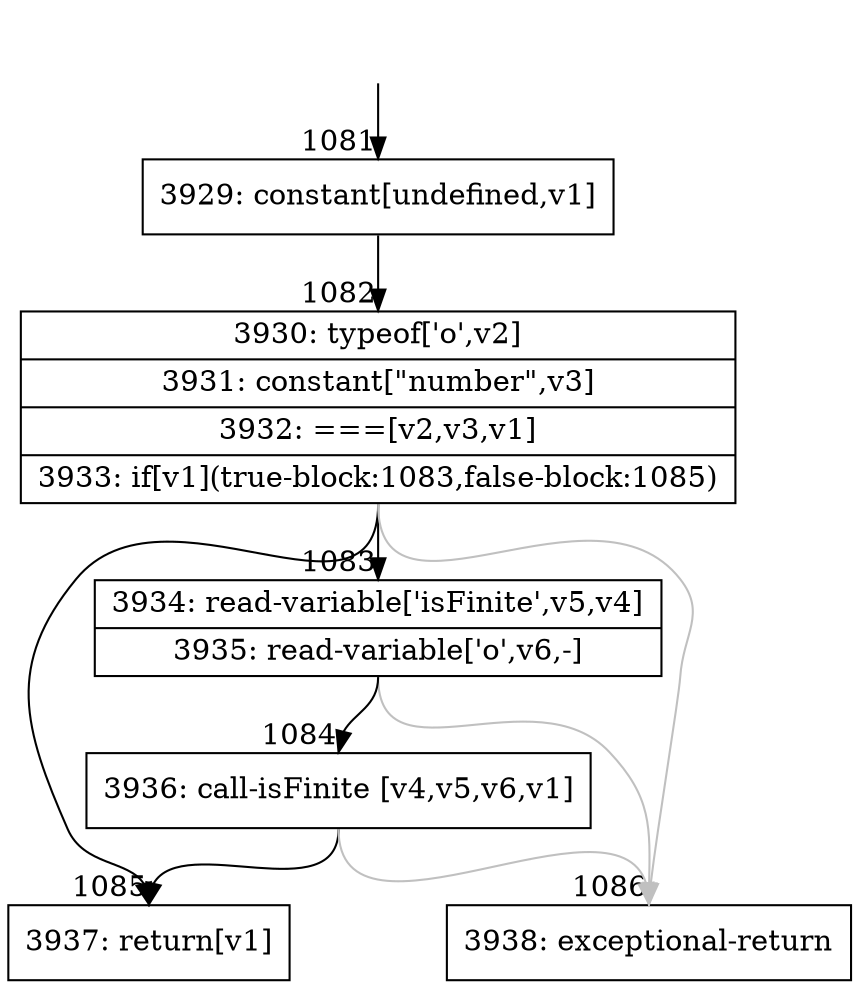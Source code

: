 digraph {
rankdir="TD"
BB_entry50[shape=none,label=""];
BB_entry50 -> BB1081 [tailport=s, headport=n, headlabel="    1081"]
BB1081 [shape=record label="{3929: constant[undefined,v1]}" ] 
BB1081 -> BB1082 [tailport=s, headport=n, headlabel="      1082"]
BB1082 [shape=record label="{3930: typeof['o',v2]|3931: constant[\"number\",v3]|3932: ===[v2,v3,v1]|3933: if[v1](true-block:1083,false-block:1085)}" ] 
BB1082 -> BB1085 [tailport=s, headport=n, headlabel="      1085"]
BB1082 -> BB1083 [tailport=s, headport=n, headlabel="      1083"]
BB1082 -> BB1086 [tailport=s, headport=n, color=gray, headlabel="      1086"]
BB1083 [shape=record label="{3934: read-variable['isFinite',v5,v4]|3935: read-variable['o',v6,-]}" ] 
BB1083 -> BB1084 [tailport=s, headport=n, headlabel="      1084"]
BB1083 -> BB1086 [tailport=s, headport=n, color=gray]
BB1084 [shape=record label="{3936: call-isFinite [v4,v5,v6,v1]}" ] 
BB1084 -> BB1085 [tailport=s, headport=n]
BB1084 -> BB1086 [tailport=s, headport=n, color=gray]
BB1085 [shape=record label="{3937: return[v1]}" ] 
BB1086 [shape=record label="{3938: exceptional-return}" ] 
//#$~ 1801
}
